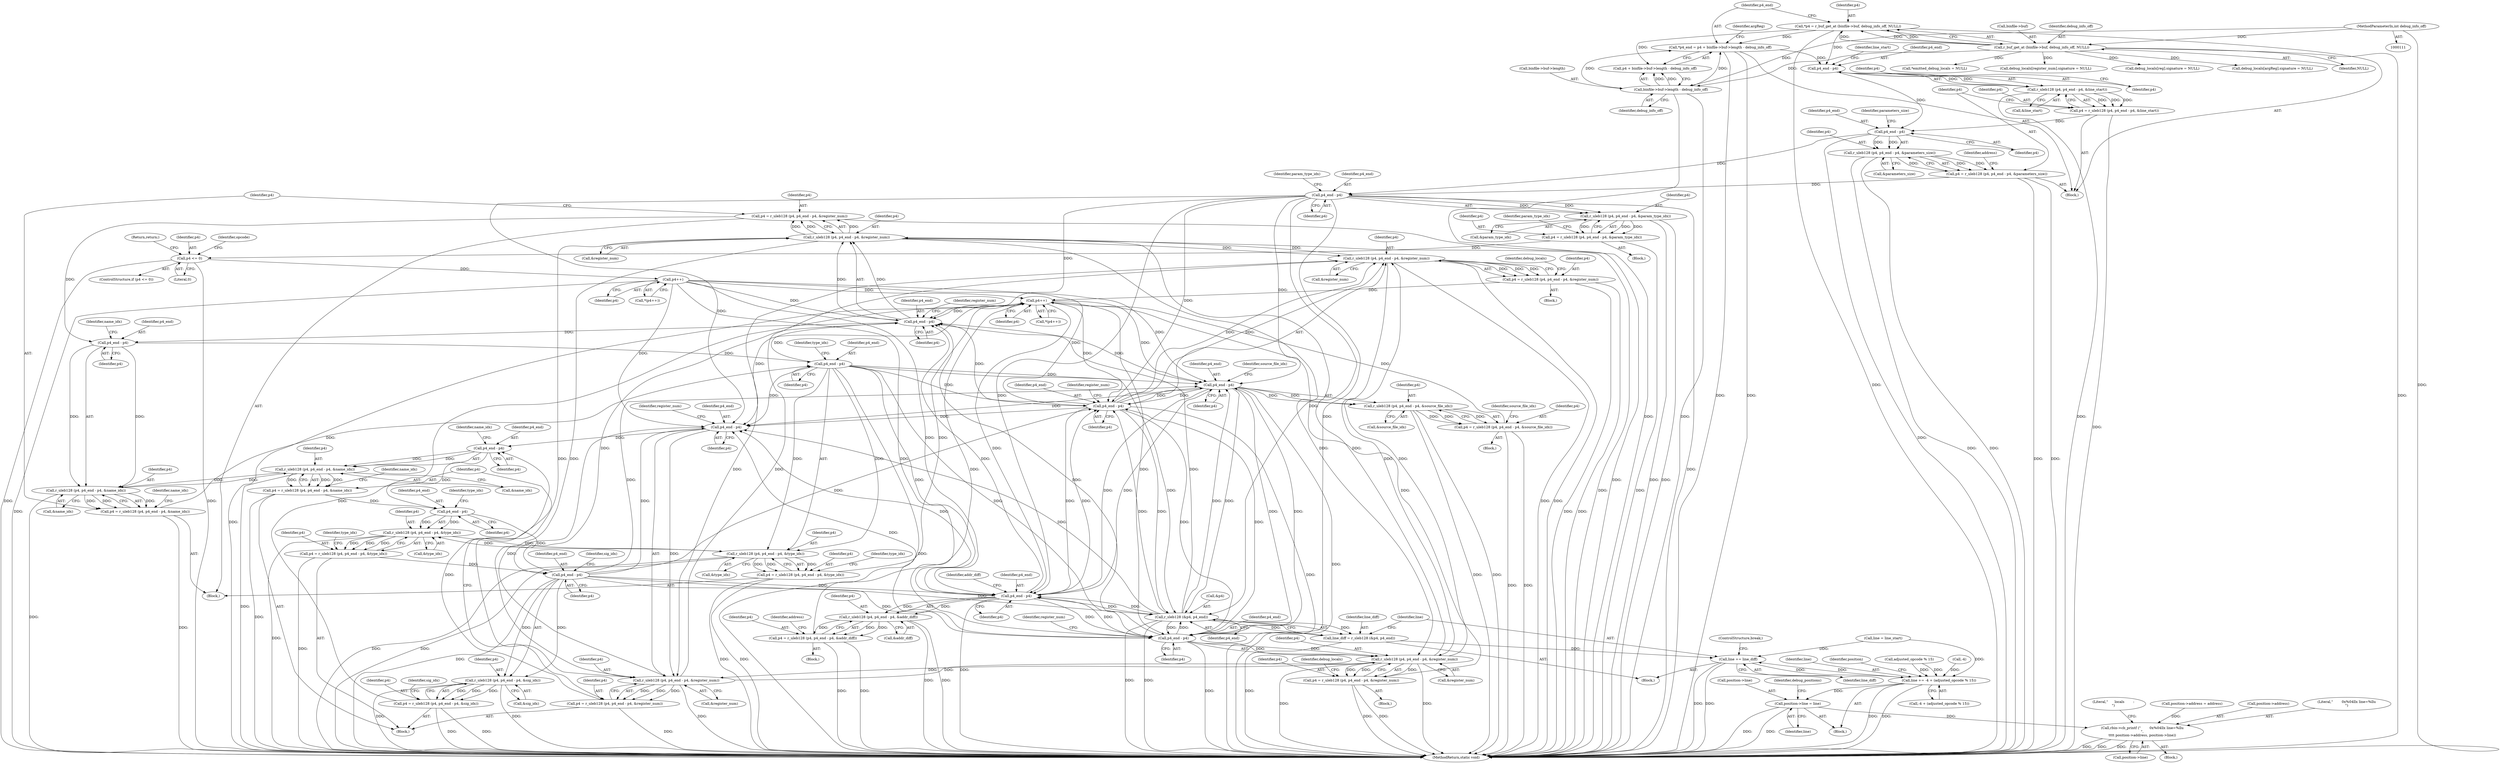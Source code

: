 digraph "0_radare2_252afb1cff9676f3ae1f341a28448bf2c8b6e308@integer" {
"1000459" [label="(Call,p4 = r_uleb128 (p4, p4_end - p4, &register_num))"];
"1000461" [label="(Call,r_uleb128 (p4, p4_end - p4, &register_num))"];
"1000463" [label="(Call,p4_end - p4)"];
"1000935" [label="(Call,p4_end - p4)"];
"1000802" [label="(Call,p4_end - p4)"];
"1000660" [label="(Call,p4_end - p4)"];
"1000648" [label="(Call,p4_end - p4)"];
"1000636" [label="(Call,p4_end - p4)"];
"1000627" [label="(Call,p4_end - p4)"];
"1000897" [label="(Call,p4_end - p4)"];
"1000446" [label="(Call,r_sleb128 (&p4, p4_end))"];
"1000328" [label="(Call,p4_end - p4)"];
"1000195" [label="(Call,p4_end - p4)"];
"1000186" [label="(Call,p4_end - p4)"];
"1000140" [label="(Call,*p4_end = p4 + binfile->buf->length - debug_info_off)"];
"1000131" [label="(Call,*p4 = r_buf_get_at (binfile->buf, debug_info_off, NULL))"];
"1000133" [label="(Call,r_buf_get_at (binfile->buf, debug_info_off, NULL))"];
"1000122" [label="(MethodParameterIn,int debug_info_off)"];
"1000144" [label="(Call,binfile->buf->length - debug_info_off)"];
"1000182" [label="(Call,p4 = r_uleb128 (p4, p4_end - p4, &line_start))"];
"1000184" [label="(Call,r_uleb128 (p4, p4_end - p4, &line_start))"];
"1000191" [label="(Call,p4 = r_uleb128 (p4, p4_end - p4, &parameters_size))"];
"1000193" [label="(Call,r_uleb128 (p4, p4_end - p4, &parameters_size))"];
"1000432" [label="(Call,p4_end - p4)"];
"1000484" [label="(Call,p4_end - p4)"];
"1000472" [label="(Call,p4_end - p4)"];
"1000459" [label="(Call,p4 = r_uleb128 (p4, p4_end - p4, &register_num))"];
"1000468" [label="(Call,p4 = r_uleb128 (p4, p4_end - p4, &name_idx))"];
"1000470" [label="(Call,r_uleb128 (p4, p4_end - p4, &name_idx))"];
"1000634" [label="(Call,r_uleb128 (p4, p4_end - p4, &name_idx))"];
"1000411" [label="(Call,p4++)"];
"1000401" [label="(Call,p4 <= 0)"];
"1000324" [label="(Call,p4 = r_uleb128 (p4, p4_end - p4, &param_type_idx))"];
"1000326" [label="(Call,r_uleb128 (p4, p4_end - p4, &param_type_idx))"];
"1001001" [label="(Call,p4++)"];
"1000798" [label="(Call,p4 = r_uleb128 (p4, p4_end - p4, &register_num))"];
"1000800" [label="(Call,r_uleb128 (p4, p4_end - p4, &register_num))"];
"1000625" [label="(Call,r_uleb128 (p4, p4_end - p4, &register_num))"];
"1000895" [label="(Call,r_uleb128 (p4, p4_end - p4, &register_num))"];
"1000893" [label="(Call,p4 = r_uleb128 (p4, p4_end - p4, &register_num))"];
"1000656" [label="(Call,p4 = r_uleb128 (p4, p4_end - p4, &sig_idx))"];
"1000658" [label="(Call,r_uleb128 (p4, p4_end - p4, &sig_idx))"];
"1000931" [label="(Call,p4 = r_uleb128 (p4, p4_end - p4, &source_file_idx))"];
"1000933" [label="(Call,r_uleb128 (p4, p4_end - p4, &source_file_idx))"];
"1000480" [label="(Call,p4 = r_uleb128 (p4, p4_end - p4, &type_idx))"];
"1000482" [label="(Call,r_uleb128 (p4, p4_end - p4, &type_idx))"];
"1000646" [label="(Call,r_uleb128 (p4, p4_end - p4, &type_idx))"];
"1000428" [label="(Call,p4 = r_uleb128 (p4, p4_end - p4, &addr_diff))"];
"1000430" [label="(Call,r_uleb128 (p4, p4_end - p4, &addr_diff))"];
"1000623" [label="(Call,p4 = r_uleb128 (p4, p4_end - p4, &register_num))"];
"1000632" [label="(Call,p4 = r_uleb128 (p4, p4_end - p4, &name_idx))"];
"1000644" [label="(Call,p4 = r_uleb128 (p4, p4_end - p4, &type_idx))"];
"1000444" [label="(Call,line_diff = r_sleb128 (&p4, p4_end))"];
"1000450" [label="(Call,line += line_diff)"];
"1000956" [label="(Call,line += -4 + (adjusted_opcode % 15))"];
"1000988" [label="(Call,position->line = line)"];
"1001061" [label="(Call,rbin->cb_printf (\"        0x%04llx line=%llu\n\",\n\t\t\t\t position->address, position->line))"];
"1000624" [label="(Identifier,p4)"];
"1000150" [label="(Identifier,debug_info_off)"];
"1000461" [label="(Call,r_uleb128 (p4, p4_end - p4, &register_num))"];
"1000644" [label="(Call,p4 = r_uleb128 (p4, p4_end - p4, &type_idx))"];
"1000191" [label="(Call,p4 = r_uleb128 (p4, p4_end - p4, &parameters_size))"];
"1000156" [label="(Identifier,argReg)"];
"1000478" [label="(Identifier,name_idx)"];
"1000645" [label="(Identifier,p4)"];
"1000484" [label="(Call,p4_end - p4)"];
"1000482" [label="(Call,r_uleb128 (p4, p4_end - p4, &type_idx))"];
"1000639" [label="(Call,&name_idx)"];
"1000618" [label="(Block,)"];
"1000199" [label="(Identifier,parameters_size)"];
"1000490" [label="(Identifier,type_idx)"];
"1000931" [label="(Call,p4 = r_uleb128 (p4, p4_end - p4, &source_file_idx))"];
"1000435" [label="(Call,&addr_diff)"];
"1000654" [label="(Identifier,type_idx)"];
"1000192" [label="(Identifier,p4)"];
"1000656" [label="(Call,p4 = r_uleb128 (p4, p4_end - p4, &sig_idx))"];
"1000377" [label="(Call,debug_locals[reg].signature = NULL)"];
"1000473" [label="(Identifier,p4_end)"];
"1000937" [label="(Identifier,p4)"];
"1000939" [label="(Identifier,source_file_idx)"];
"1000625" [label="(Call,r_uleb128 (p4, p4_end - p4, &register_num))"];
"1000899" [label="(Identifier,p4)"];
"1000941" [label="(Identifier,source_file_idx)"];
"1000992" [label="(Identifier,line)"];
"1000196" [label="(Identifier,p4_end)"];
"1000134" [label="(Call,binfile->buf)"];
"1000304" [label="(Block,)"];
"1000471" [label="(Identifier,p4)"];
"1000966" [label="(Identifier,position)"];
"1000994" [label="(Identifier,debug_positions)"];
"1000410" [label="(Call,*(p4++))"];
"1000930" [label="(Block,)"];
"1000426" [label="(Block,)"];
"1000810" [label="(Identifier,debug_locals)"];
"1000898" [label="(Identifier,p4_end)"];
"1000804" [label="(Identifier,p4)"];
"1000469" [label="(Identifier,p4)"];
"1000666" [label="(Identifier,sig_idx)"];
"1000186" [label="(Call,p4_end - p4)"];
"1000487" [label="(Call,&type_idx)"];
"1000652" [label="(Identifier,type_idx)"];
"1000485" [label="(Identifier,p4_end)"];
"1000327" [label="(Identifier,p4)"];
"1000801" [label="(Identifier,p4)"];
"1000463" [label="(Call,p4_end - p4)"];
"1000663" [label="(Call,&sig_idx)"];
"1000183" [label="(Identifier,p4)"];
"1000901" [label="(Identifier,register_num)"];
"1000438" [label="(Identifier,address)"];
"1000436" [label="(Identifier,addr_diff)"];
"1000434" [label="(Identifier,p4)"];
"1000805" [label="(Call,&register_num)"];
"1000449" [label="(Identifier,p4_end)"];
"1001070" [label="(Literal,\"      locals        :\n\")"];
"1000123" [label="(Block,)"];
"1000657" [label="(Identifier,p4)"];
"1000806" [label="(Identifier,register_num)"];
"1000185" [label="(Identifier,p4)"];
"1000627" [label="(Call,p4_end - p4)"];
"1000430" [label="(Call,r_uleb128 (p4, p4_end - p4, &addr_diff))"];
"1000959" [label="(Call,-4)"];
"1000649" [label="(Identifier,p4_end)"];
"1000961" [label="(Call,adjusted_opcode % 15)"];
"1000895" [label="(Call,r_uleb128 (p4, p4_end - p4, &register_num))"];
"1000475" [label="(Call,&name_idx)"];
"1000142" [label="(Call,p4 + binfile->buf->length - debug_info_off)"];
"1000132" [label="(Identifier,p4)"];
"1000636" [label="(Call,p4_end - p4)"];
"1000328" [label="(Call,p4_end - p4)"];
"1000897" [label="(Call,p4_end - p4)"];
"1000635" [label="(Identifier,p4)"];
"1000647" [label="(Identifier,p4)"];
"1000660" [label="(Call,p4_end - p4)"];
"1000140" [label="(Call,*p4_end = p4 + binfile->buf->length - debug_info_off)"];
"1000944" [label="(Block,)"];
"1001000" [label="(Call,*(p4++))"];
"1000464" [label="(Identifier,p4_end)"];
"1000329" [label="(Identifier,p4_end)"];
"1000468" [label="(Call,p4 = r_uleb128 (p4, p4_end - p4, &name_idx))"];
"1000205" [label="(Call,line = line_start)"];
"1000131" [label="(Call,*p4 = r_buf_get_at (binfile->buf, debug_info_off, NULL))"];
"1000958" [label="(Call,-4 + (adjusted_opcode % 15))"];
"1000988" [label="(Call,position->line = line)"];
"1000412" [label="(Identifier,p4)"];
"1000432" [label="(Call,p4_end - p4)"];
"1000184" [label="(Call,r_uleb128 (p4, p4_end - p4, &line_start))"];
"1000411" [label="(Call,p4++)"];
"1000190" [label="(Identifier,line_start)"];
"1000182" [label="(Call,p4 = r_uleb128 (p4, p4_end - p4, &line_start))"];
"1000141" [label="(Identifier,p4_end)"];
"1001193" [label="(MethodReturn,static void)"];
"1000933" [label="(Call,r_uleb128 (p4, p4_end - p4, &source_file_idx))"];
"1000452" [label="(Identifier,line_diff)"];
"1000488" [label="(Identifier,type_idx)"];
"1000332" [label="(Identifier,param_type_idx)"];
"1000267" [label="(Call,debug_locals[argReg].signature = NULL)"];
"1000906" [label="(Identifier,debug_locals)"];
"1000989" [label="(Call,position->line)"];
"1000483" [label="(Identifier,p4)"];
"1000662" [label="(Identifier,p4)"];
"1000474" [label="(Identifier,p4)"];
"1000646" [label="(Call,r_uleb128 (p4, p4_end - p4, &type_idx))"];
"1000451" [label="(Identifier,line)"];
"1000634" [label="(Call,r_uleb128 (p4, p4_end - p4, &name_idx))"];
"1000630" [label="(Call,&register_num)"];
"1000324" [label="(Call,p4 = r_uleb128 (p4, p4_end - p4, &param_type_idx))"];
"1000403" [label="(Literal,0)"];
"1000401" [label="(Call,p4 <= 0)"];
"1000138" [label="(Identifier,NULL)"];
"1000470" [label="(Call,r_uleb128 (p4, p4_end - p4, &name_idx))"];
"1000651" [label="(Call,&type_idx)"];
"1000934" [label="(Identifier,p4)"];
"1000187" [label="(Identifier,p4_end)"];
"1001060" [label="(Block,)"];
"1000481" [label="(Identifier,p4)"];
"1001001" [label="(Call,p4++)"];
"1000800" [label="(Call,r_uleb128 (p4, p4_end - p4, &register_num))"];
"1000122" [label="(MethodParameterIn,int debug_info_off)"];
"1000957" [label="(Identifier,line)"];
"1000798" [label="(Call,p4 = r_uleb128 (p4, p4_end - p4, &register_num))"];
"1000169" [label="(Call,*emitted_debug_locals = NULL)"];
"1000189" [label="(Call,&line_start)"];
"1000628" [label="(Identifier,p4_end)"];
"1000642" [label="(Identifier,name_idx)"];
"1000891" [label="(Block,)"];
"1000450" [label="(Call,line += line_diff)"];
"1000480" [label="(Call,p4 = r_uleb128 (p4, p4_end - p4, &type_idx))"];
"1000648" [label="(Call,p4_end - p4)"];
"1000188" [label="(Identifier,p4)"];
"1000938" [label="(Call,&source_file_idx)"];
"1000445" [label="(Identifier,line_diff)"];
"1000330" [label="(Identifier,p4)"];
"1000472" [label="(Call,p4_end - p4)"];
"1000661" [label="(Identifier,p4_end)"];
"1000956" [label="(Call,line += -4 + (adjusted_opcode % 15))"];
"1000650" [label="(Identifier,p4)"];
"1000466" [label="(Call,&register_num)"];
"1000429" [label="(Identifier,p4)"];
"1000195" [label="(Call,p4_end - p4)"];
"1000633" [label="(Identifier,p4)"];
"1000467" [label="(Identifier,register_num)"];
"1000983" [label="(Call,position->address = address)"];
"1000932" [label="(Identifier,p4)"];
"1000896" [label="(Identifier,p4)"];
"1001002" [label="(Identifier,p4)"];
"1000626" [label="(Identifier,p4)"];
"1000325" [label="(Identifier,p4)"];
"1000453" [label="(ControlStructure,break;)"];
"1000796" [label="(Block,)"];
"1000900" [label="(Call,&register_num)"];
"1000431" [label="(Identifier,p4)"];
"1000638" [label="(Identifier,p4)"];
"1000446" [label="(Call,r_sleb128 (&p4, p4_end))"];
"1000799" [label="(Identifier,p4)"];
"1000144" [label="(Call,binfile->buf->length - debug_info_off)"];
"1000137" [label="(Identifier,debug_info_off)"];
"1000460" [label="(Identifier,p4)"];
"1000476" [label="(Identifier,name_idx)"];
"1000202" [label="(Identifier,address)"];
"1001066" [label="(Call,position->line)"];
"1001063" [label="(Call,position->address)"];
"1000936" [label="(Identifier,p4_end)"];
"1000486" [label="(Identifier,p4)"];
"1000198" [label="(Call,&parameters_size)"];
"1000459" [label="(Call,p4 = r_uleb128 (p4, p4_end - p4, &register_num))"];
"1000197" [label="(Identifier,p4)"];
"1000623" [label="(Call,p4 = r_uleb128 (p4, p4_end - p4, &register_num))"];
"1000326" [label="(Call,r_uleb128 (p4, p4_end - p4, &param_type_idx))"];
"1000331" [label="(Call,&param_type_idx)"];
"1000433" [label="(Identifier,p4_end)"];
"1000894" [label="(Identifier,p4)"];
"1001061" [label="(Call,rbin->cb_printf (\"        0x%04llx line=%llu\n\",\n\t\t\t\t position->address, position->line))"];
"1000194" [label="(Identifier,p4)"];
"1000803" [label="(Identifier,p4_end)"];
"1000465" [label="(Identifier,p4)"];
"1000664" [label="(Identifier,sig_idx)"];
"1000447" [label="(Call,&p4)"];
"1000935" [label="(Call,p4_end - p4)"];
"1000402" [label="(Identifier,p4)"];
"1000334" [label="(Identifier,param_type_idx)"];
"1000444" [label="(Call,line_diff = r_sleb128 (&p4, p4_end))"];
"1000893" [label="(Call,p4 = r_uleb128 (p4, p4_end - p4, &register_num))"];
"1000602" [label="(Call,debug_locals[register_num].signature = NULL)"];
"1000802" [label="(Call,p4_end - p4)"];
"1000133" [label="(Call,r_buf_get_at (binfile->buf, debug_info_off, NULL))"];
"1000658" [label="(Call,r_uleb128 (p4, p4_end - p4, &sig_idx))"];
"1000632" [label="(Call,p4 = r_uleb128 (p4, p4_end - p4, &name_idx))"];
"1000631" [label="(Identifier,register_num)"];
"1000462" [label="(Identifier,p4)"];
"1000428" [label="(Call,p4 = r_uleb128 (p4, p4_end - p4, &addr_diff))"];
"1000637" [label="(Identifier,p4_end)"];
"1000400" [label="(ControlStructure,if (p4 <= 0))"];
"1000408" [label="(Identifier,opcode)"];
"1000442" [label="(Block,)"];
"1000145" [label="(Call,binfile->buf->length)"];
"1001062" [label="(Literal,\"        0x%04llx line=%llu\n\")"];
"1000193" [label="(Call,r_uleb128 (p4, p4_end - p4, &parameters_size))"];
"1000640" [label="(Identifier,name_idx)"];
"1000629" [label="(Identifier,p4)"];
"1000659" [label="(Identifier,p4)"];
"1000455" [label="(Block,)"];
"1000405" [label="(Return,return;)"];
"1000459" -> "1000455"  [label="AST: "];
"1000459" -> "1000461"  [label="CFG: "];
"1000460" -> "1000459"  [label="AST: "];
"1000461" -> "1000459"  [label="AST: "];
"1000469" -> "1000459"  [label="CFG: "];
"1000459" -> "1001193"  [label="DDG: "];
"1000461" -> "1000459"  [label="DDG: "];
"1000461" -> "1000459"  [label="DDG: "];
"1000461" -> "1000459"  [label="DDG: "];
"1000459" -> "1000472"  [label="DDG: "];
"1000461" -> "1000466"  [label="CFG: "];
"1000462" -> "1000461"  [label="AST: "];
"1000463" -> "1000461"  [label="AST: "];
"1000466" -> "1000461"  [label="AST: "];
"1000461" -> "1001193"  [label="DDG: "];
"1000463" -> "1000461"  [label="DDG: "];
"1000463" -> "1000461"  [label="DDG: "];
"1000800" -> "1000461"  [label="DDG: "];
"1000625" -> "1000461"  [label="DDG: "];
"1000895" -> "1000461"  [label="DDG: "];
"1000461" -> "1000625"  [label="DDG: "];
"1000461" -> "1000800"  [label="DDG: "];
"1000461" -> "1000895"  [label="DDG: "];
"1000463" -> "1000465"  [label="CFG: "];
"1000464" -> "1000463"  [label="AST: "];
"1000465" -> "1000463"  [label="AST: "];
"1000467" -> "1000463"  [label="CFG: "];
"1000935" -> "1000463"  [label="DDG: "];
"1000802" -> "1000463"  [label="DDG: "];
"1000660" -> "1000463"  [label="DDG: "];
"1000897" -> "1000463"  [label="DDG: "];
"1000446" -> "1000463"  [label="DDG: "];
"1000328" -> "1000463"  [label="DDG: "];
"1000432" -> "1000463"  [label="DDG: "];
"1000484" -> "1000463"  [label="DDG: "];
"1000411" -> "1000463"  [label="DDG: "];
"1001001" -> "1000463"  [label="DDG: "];
"1000463" -> "1000472"  [label="DDG: "];
"1000935" -> "1000933"  [label="AST: "];
"1000935" -> "1000937"  [label="CFG: "];
"1000936" -> "1000935"  [label="AST: "];
"1000937" -> "1000935"  [label="AST: "];
"1000939" -> "1000935"  [label="CFG: "];
"1000935" -> "1001193"  [label="DDG: "];
"1000935" -> "1000432"  [label="DDG: "];
"1000935" -> "1000446"  [label="DDG: "];
"1000935" -> "1000627"  [label="DDG: "];
"1000935" -> "1000802"  [label="DDG: "];
"1000935" -> "1000897"  [label="DDG: "];
"1000935" -> "1000933"  [label="DDG: "];
"1000935" -> "1000933"  [label="DDG: "];
"1000802" -> "1000935"  [label="DDG: "];
"1000660" -> "1000935"  [label="DDG: "];
"1000897" -> "1000935"  [label="DDG: "];
"1000446" -> "1000935"  [label="DDG: "];
"1000328" -> "1000935"  [label="DDG: "];
"1000432" -> "1000935"  [label="DDG: "];
"1000484" -> "1000935"  [label="DDG: "];
"1000411" -> "1000935"  [label="DDG: "];
"1001001" -> "1000935"  [label="DDG: "];
"1000802" -> "1000800"  [label="AST: "];
"1000802" -> "1000804"  [label="CFG: "];
"1000803" -> "1000802"  [label="AST: "];
"1000804" -> "1000802"  [label="AST: "];
"1000806" -> "1000802"  [label="CFG: "];
"1000802" -> "1001193"  [label="DDG: "];
"1000802" -> "1000432"  [label="DDG: "];
"1000802" -> "1000446"  [label="DDG: "];
"1000802" -> "1000627"  [label="DDG: "];
"1000802" -> "1000800"  [label="DDG: "];
"1000802" -> "1000800"  [label="DDG: "];
"1000660" -> "1000802"  [label="DDG: "];
"1000897" -> "1000802"  [label="DDG: "];
"1000446" -> "1000802"  [label="DDG: "];
"1000328" -> "1000802"  [label="DDG: "];
"1000432" -> "1000802"  [label="DDG: "];
"1000484" -> "1000802"  [label="DDG: "];
"1000411" -> "1000802"  [label="DDG: "];
"1001001" -> "1000802"  [label="DDG: "];
"1000802" -> "1000897"  [label="DDG: "];
"1000660" -> "1000658"  [label="AST: "];
"1000660" -> "1000662"  [label="CFG: "];
"1000661" -> "1000660"  [label="AST: "];
"1000662" -> "1000660"  [label="AST: "];
"1000664" -> "1000660"  [label="CFG: "];
"1000660" -> "1001193"  [label="DDG: "];
"1000660" -> "1000432"  [label="DDG: "];
"1000660" -> "1000446"  [label="DDG: "];
"1000660" -> "1000627"  [label="DDG: "];
"1000660" -> "1000658"  [label="DDG: "];
"1000660" -> "1000658"  [label="DDG: "];
"1000648" -> "1000660"  [label="DDG: "];
"1000644" -> "1000660"  [label="DDG: "];
"1000660" -> "1000897"  [label="DDG: "];
"1000648" -> "1000646"  [label="AST: "];
"1000648" -> "1000650"  [label="CFG: "];
"1000649" -> "1000648"  [label="AST: "];
"1000650" -> "1000648"  [label="AST: "];
"1000652" -> "1000648"  [label="CFG: "];
"1000648" -> "1000646"  [label="DDG: "];
"1000648" -> "1000646"  [label="DDG: "];
"1000636" -> "1000648"  [label="DDG: "];
"1000632" -> "1000648"  [label="DDG: "];
"1000636" -> "1000634"  [label="AST: "];
"1000636" -> "1000638"  [label="CFG: "];
"1000637" -> "1000636"  [label="AST: "];
"1000638" -> "1000636"  [label="AST: "];
"1000640" -> "1000636"  [label="CFG: "];
"1000636" -> "1000634"  [label="DDG: "];
"1000636" -> "1000634"  [label="DDG: "];
"1000627" -> "1000636"  [label="DDG: "];
"1000623" -> "1000636"  [label="DDG: "];
"1000627" -> "1000625"  [label="AST: "];
"1000627" -> "1000629"  [label="CFG: "];
"1000628" -> "1000627"  [label="AST: "];
"1000629" -> "1000627"  [label="AST: "];
"1000631" -> "1000627"  [label="CFG: "];
"1000627" -> "1000625"  [label="DDG: "];
"1000627" -> "1000625"  [label="DDG: "];
"1000897" -> "1000627"  [label="DDG: "];
"1000446" -> "1000627"  [label="DDG: "];
"1000328" -> "1000627"  [label="DDG: "];
"1000432" -> "1000627"  [label="DDG: "];
"1000484" -> "1000627"  [label="DDG: "];
"1000411" -> "1000627"  [label="DDG: "];
"1001001" -> "1000627"  [label="DDG: "];
"1000897" -> "1000895"  [label="AST: "];
"1000897" -> "1000899"  [label="CFG: "];
"1000898" -> "1000897"  [label="AST: "];
"1000899" -> "1000897"  [label="AST: "];
"1000901" -> "1000897"  [label="CFG: "];
"1000897" -> "1001193"  [label="DDG: "];
"1000897" -> "1000432"  [label="DDG: "];
"1000897" -> "1000446"  [label="DDG: "];
"1000897" -> "1000895"  [label="DDG: "];
"1000897" -> "1000895"  [label="DDG: "];
"1000446" -> "1000897"  [label="DDG: "];
"1000328" -> "1000897"  [label="DDG: "];
"1000432" -> "1000897"  [label="DDG: "];
"1000484" -> "1000897"  [label="DDG: "];
"1000411" -> "1000897"  [label="DDG: "];
"1001001" -> "1000897"  [label="DDG: "];
"1000446" -> "1000444"  [label="AST: "];
"1000446" -> "1000449"  [label="CFG: "];
"1000447" -> "1000446"  [label="AST: "];
"1000449" -> "1000446"  [label="AST: "];
"1000444" -> "1000446"  [label="CFG: "];
"1000446" -> "1001193"  [label="DDG: "];
"1000446" -> "1001193"  [label="DDG: "];
"1000446" -> "1000432"  [label="DDG: "];
"1000446" -> "1000444"  [label="DDG: "];
"1000446" -> "1000444"  [label="DDG: "];
"1000328" -> "1000446"  [label="DDG: "];
"1000432" -> "1000446"  [label="DDG: "];
"1000484" -> "1000446"  [label="DDG: "];
"1000328" -> "1000326"  [label="AST: "];
"1000328" -> "1000330"  [label="CFG: "];
"1000329" -> "1000328"  [label="AST: "];
"1000330" -> "1000328"  [label="AST: "];
"1000332" -> "1000328"  [label="CFG: "];
"1000328" -> "1001193"  [label="DDG: "];
"1000328" -> "1000326"  [label="DDG: "];
"1000328" -> "1000326"  [label="DDG: "];
"1000195" -> "1000328"  [label="DDG: "];
"1000191" -> "1000328"  [label="DDG: "];
"1000328" -> "1000432"  [label="DDG: "];
"1000195" -> "1000193"  [label="AST: "];
"1000195" -> "1000197"  [label="CFG: "];
"1000196" -> "1000195"  [label="AST: "];
"1000197" -> "1000195"  [label="AST: "];
"1000199" -> "1000195"  [label="CFG: "];
"1000195" -> "1001193"  [label="DDG: "];
"1000195" -> "1000193"  [label="DDG: "];
"1000195" -> "1000193"  [label="DDG: "];
"1000186" -> "1000195"  [label="DDG: "];
"1000182" -> "1000195"  [label="DDG: "];
"1000186" -> "1000184"  [label="AST: "];
"1000186" -> "1000188"  [label="CFG: "];
"1000187" -> "1000186"  [label="AST: "];
"1000188" -> "1000186"  [label="AST: "];
"1000190" -> "1000186"  [label="CFG: "];
"1000186" -> "1000184"  [label="DDG: "];
"1000186" -> "1000184"  [label="DDG: "];
"1000140" -> "1000186"  [label="DDG: "];
"1000131" -> "1000186"  [label="DDG: "];
"1000140" -> "1000123"  [label="AST: "];
"1000140" -> "1000142"  [label="CFG: "];
"1000141" -> "1000140"  [label="AST: "];
"1000142" -> "1000140"  [label="AST: "];
"1000156" -> "1000140"  [label="CFG: "];
"1000140" -> "1001193"  [label="DDG: "];
"1000140" -> "1001193"  [label="DDG: "];
"1000131" -> "1000140"  [label="DDG: "];
"1000144" -> "1000140"  [label="DDG: "];
"1000144" -> "1000140"  [label="DDG: "];
"1000131" -> "1000123"  [label="AST: "];
"1000131" -> "1000133"  [label="CFG: "];
"1000132" -> "1000131"  [label="AST: "];
"1000133" -> "1000131"  [label="AST: "];
"1000141" -> "1000131"  [label="CFG: "];
"1000131" -> "1001193"  [label="DDG: "];
"1000133" -> "1000131"  [label="DDG: "];
"1000133" -> "1000131"  [label="DDG: "];
"1000133" -> "1000131"  [label="DDG: "];
"1000131" -> "1000142"  [label="DDG: "];
"1000133" -> "1000138"  [label="CFG: "];
"1000134" -> "1000133"  [label="AST: "];
"1000137" -> "1000133"  [label="AST: "];
"1000138" -> "1000133"  [label="AST: "];
"1000133" -> "1001193"  [label="DDG: "];
"1000122" -> "1000133"  [label="DDG: "];
"1000133" -> "1000144"  [label="DDG: "];
"1000133" -> "1000169"  [label="DDG: "];
"1000133" -> "1000267"  [label="DDG: "];
"1000133" -> "1000377"  [label="DDG: "];
"1000133" -> "1000602"  [label="DDG: "];
"1000122" -> "1000111"  [label="AST: "];
"1000122" -> "1001193"  [label="DDG: "];
"1000122" -> "1000144"  [label="DDG: "];
"1000144" -> "1000142"  [label="AST: "];
"1000144" -> "1000150"  [label="CFG: "];
"1000145" -> "1000144"  [label="AST: "];
"1000150" -> "1000144"  [label="AST: "];
"1000142" -> "1000144"  [label="CFG: "];
"1000144" -> "1001193"  [label="DDG: "];
"1000144" -> "1001193"  [label="DDG: "];
"1000144" -> "1000142"  [label="DDG: "];
"1000144" -> "1000142"  [label="DDG: "];
"1000182" -> "1000123"  [label="AST: "];
"1000182" -> "1000184"  [label="CFG: "];
"1000183" -> "1000182"  [label="AST: "];
"1000184" -> "1000182"  [label="AST: "];
"1000192" -> "1000182"  [label="CFG: "];
"1000182" -> "1001193"  [label="DDG: "];
"1000184" -> "1000182"  [label="DDG: "];
"1000184" -> "1000182"  [label="DDG: "];
"1000184" -> "1000182"  [label="DDG: "];
"1000184" -> "1000189"  [label="CFG: "];
"1000185" -> "1000184"  [label="AST: "];
"1000189" -> "1000184"  [label="AST: "];
"1000184" -> "1001193"  [label="DDG: "];
"1000191" -> "1000123"  [label="AST: "];
"1000191" -> "1000193"  [label="CFG: "];
"1000192" -> "1000191"  [label="AST: "];
"1000193" -> "1000191"  [label="AST: "];
"1000202" -> "1000191"  [label="CFG: "];
"1000191" -> "1001193"  [label="DDG: "];
"1000191" -> "1001193"  [label="DDG: "];
"1000193" -> "1000191"  [label="DDG: "];
"1000193" -> "1000191"  [label="DDG: "];
"1000193" -> "1000191"  [label="DDG: "];
"1000193" -> "1000198"  [label="CFG: "];
"1000194" -> "1000193"  [label="AST: "];
"1000198" -> "1000193"  [label="AST: "];
"1000193" -> "1001193"  [label="DDG: "];
"1000193" -> "1001193"  [label="DDG: "];
"1000432" -> "1000430"  [label="AST: "];
"1000432" -> "1000434"  [label="CFG: "];
"1000433" -> "1000432"  [label="AST: "];
"1000434" -> "1000432"  [label="AST: "];
"1000436" -> "1000432"  [label="CFG: "];
"1000432" -> "1001193"  [label="DDG: "];
"1000432" -> "1000430"  [label="DDG: "];
"1000432" -> "1000430"  [label="DDG: "];
"1000484" -> "1000432"  [label="DDG: "];
"1000411" -> "1000432"  [label="DDG: "];
"1001001" -> "1000432"  [label="DDG: "];
"1000484" -> "1000482"  [label="AST: "];
"1000484" -> "1000486"  [label="CFG: "];
"1000485" -> "1000484"  [label="AST: "];
"1000486" -> "1000484"  [label="AST: "];
"1000488" -> "1000484"  [label="CFG: "];
"1000484" -> "1001193"  [label="DDG: "];
"1000484" -> "1000482"  [label="DDG: "];
"1000484" -> "1000482"  [label="DDG: "];
"1000472" -> "1000484"  [label="DDG: "];
"1000468" -> "1000484"  [label="DDG: "];
"1000472" -> "1000470"  [label="AST: "];
"1000472" -> "1000474"  [label="CFG: "];
"1000473" -> "1000472"  [label="AST: "];
"1000474" -> "1000472"  [label="AST: "];
"1000476" -> "1000472"  [label="CFG: "];
"1000472" -> "1000470"  [label="DDG: "];
"1000472" -> "1000470"  [label="DDG: "];
"1000468" -> "1000455"  [label="AST: "];
"1000468" -> "1000470"  [label="CFG: "];
"1000469" -> "1000468"  [label="AST: "];
"1000470" -> "1000468"  [label="AST: "];
"1000478" -> "1000468"  [label="CFG: "];
"1000468" -> "1001193"  [label="DDG: "];
"1000470" -> "1000468"  [label="DDG: "];
"1000470" -> "1000468"  [label="DDG: "];
"1000470" -> "1000468"  [label="DDG: "];
"1000470" -> "1000475"  [label="CFG: "];
"1000471" -> "1000470"  [label="AST: "];
"1000475" -> "1000470"  [label="AST: "];
"1000470" -> "1001193"  [label="DDG: "];
"1000634" -> "1000470"  [label="DDG: "];
"1000470" -> "1000634"  [label="DDG: "];
"1000634" -> "1000632"  [label="AST: "];
"1000634" -> "1000639"  [label="CFG: "];
"1000635" -> "1000634"  [label="AST: "];
"1000639" -> "1000634"  [label="AST: "];
"1000632" -> "1000634"  [label="CFG: "];
"1000634" -> "1001193"  [label="DDG: "];
"1000634" -> "1000632"  [label="DDG: "];
"1000634" -> "1000632"  [label="DDG: "];
"1000634" -> "1000632"  [label="DDG: "];
"1000411" -> "1000410"  [label="AST: "];
"1000411" -> "1000412"  [label="CFG: "];
"1000412" -> "1000411"  [label="AST: "];
"1000410" -> "1000411"  [label="CFG: "];
"1000411" -> "1001193"  [label="DDG: "];
"1000401" -> "1000411"  [label="DDG: "];
"1000411" -> "1001001"  [label="DDG: "];
"1000401" -> "1000400"  [label="AST: "];
"1000401" -> "1000403"  [label="CFG: "];
"1000402" -> "1000401"  [label="AST: "];
"1000403" -> "1000401"  [label="AST: "];
"1000405" -> "1000401"  [label="CFG: "];
"1000408" -> "1000401"  [label="CFG: "];
"1000401" -> "1001193"  [label="DDG: "];
"1000401" -> "1001193"  [label="DDG: "];
"1000324" -> "1000401"  [label="DDG: "];
"1000324" -> "1000304"  [label="AST: "];
"1000324" -> "1000326"  [label="CFG: "];
"1000325" -> "1000324"  [label="AST: "];
"1000326" -> "1000324"  [label="AST: "];
"1000334" -> "1000324"  [label="CFG: "];
"1000324" -> "1001193"  [label="DDG: "];
"1000326" -> "1000324"  [label="DDG: "];
"1000326" -> "1000324"  [label="DDG: "];
"1000326" -> "1000324"  [label="DDG: "];
"1000326" -> "1000331"  [label="CFG: "];
"1000327" -> "1000326"  [label="AST: "];
"1000331" -> "1000326"  [label="AST: "];
"1000326" -> "1001193"  [label="DDG: "];
"1000326" -> "1001193"  [label="DDG: "];
"1001001" -> "1001000"  [label="AST: "];
"1001001" -> "1001002"  [label="CFG: "];
"1001002" -> "1001001"  [label="AST: "];
"1001000" -> "1001001"  [label="CFG: "];
"1001001" -> "1001193"  [label="DDG: "];
"1000798" -> "1001001"  [label="DDG: "];
"1000893" -> "1001001"  [label="DDG: "];
"1000656" -> "1001001"  [label="DDG: "];
"1000931" -> "1001001"  [label="DDG: "];
"1000480" -> "1001001"  [label="DDG: "];
"1000428" -> "1001001"  [label="DDG: "];
"1000798" -> "1000796"  [label="AST: "];
"1000798" -> "1000800"  [label="CFG: "];
"1000799" -> "1000798"  [label="AST: "];
"1000800" -> "1000798"  [label="AST: "];
"1000810" -> "1000798"  [label="CFG: "];
"1000798" -> "1001193"  [label="DDG: "];
"1000798" -> "1001193"  [label="DDG: "];
"1000800" -> "1000798"  [label="DDG: "];
"1000800" -> "1000798"  [label="DDG: "];
"1000800" -> "1000798"  [label="DDG: "];
"1000800" -> "1000805"  [label="CFG: "];
"1000801" -> "1000800"  [label="AST: "];
"1000805" -> "1000800"  [label="AST: "];
"1000800" -> "1001193"  [label="DDG: "];
"1000800" -> "1001193"  [label="DDG: "];
"1000800" -> "1000625"  [label="DDG: "];
"1000625" -> "1000800"  [label="DDG: "];
"1000895" -> "1000800"  [label="DDG: "];
"1000800" -> "1000895"  [label="DDG: "];
"1000625" -> "1000623"  [label="AST: "];
"1000625" -> "1000630"  [label="CFG: "];
"1000626" -> "1000625"  [label="AST: "];
"1000630" -> "1000625"  [label="AST: "];
"1000623" -> "1000625"  [label="CFG: "];
"1000625" -> "1001193"  [label="DDG: "];
"1000625" -> "1000623"  [label="DDG: "];
"1000625" -> "1000623"  [label="DDG: "];
"1000625" -> "1000623"  [label="DDG: "];
"1000895" -> "1000625"  [label="DDG: "];
"1000625" -> "1000895"  [label="DDG: "];
"1000895" -> "1000893"  [label="AST: "];
"1000895" -> "1000900"  [label="CFG: "];
"1000896" -> "1000895"  [label="AST: "];
"1000900" -> "1000895"  [label="AST: "];
"1000893" -> "1000895"  [label="CFG: "];
"1000895" -> "1001193"  [label="DDG: "];
"1000895" -> "1001193"  [label="DDG: "];
"1000895" -> "1000893"  [label="DDG: "];
"1000895" -> "1000893"  [label="DDG: "];
"1000895" -> "1000893"  [label="DDG: "];
"1000893" -> "1000891"  [label="AST: "];
"1000894" -> "1000893"  [label="AST: "];
"1000906" -> "1000893"  [label="CFG: "];
"1000893" -> "1001193"  [label="DDG: "];
"1000893" -> "1001193"  [label="DDG: "];
"1000656" -> "1000618"  [label="AST: "];
"1000656" -> "1000658"  [label="CFG: "];
"1000657" -> "1000656"  [label="AST: "];
"1000658" -> "1000656"  [label="AST: "];
"1000666" -> "1000656"  [label="CFG: "];
"1000656" -> "1001193"  [label="DDG: "];
"1000656" -> "1001193"  [label="DDG: "];
"1000658" -> "1000656"  [label="DDG: "];
"1000658" -> "1000656"  [label="DDG: "];
"1000658" -> "1000656"  [label="DDG: "];
"1000658" -> "1000663"  [label="CFG: "];
"1000659" -> "1000658"  [label="AST: "];
"1000663" -> "1000658"  [label="AST: "];
"1000658" -> "1001193"  [label="DDG: "];
"1000658" -> "1001193"  [label="DDG: "];
"1000931" -> "1000930"  [label="AST: "];
"1000931" -> "1000933"  [label="CFG: "];
"1000932" -> "1000931"  [label="AST: "];
"1000933" -> "1000931"  [label="AST: "];
"1000941" -> "1000931"  [label="CFG: "];
"1000931" -> "1001193"  [label="DDG: "];
"1000931" -> "1001193"  [label="DDG: "];
"1000933" -> "1000931"  [label="DDG: "];
"1000933" -> "1000931"  [label="DDG: "];
"1000933" -> "1000931"  [label="DDG: "];
"1000933" -> "1000938"  [label="CFG: "];
"1000934" -> "1000933"  [label="AST: "];
"1000938" -> "1000933"  [label="AST: "];
"1000933" -> "1001193"  [label="DDG: "];
"1000933" -> "1001193"  [label="DDG: "];
"1000480" -> "1000455"  [label="AST: "];
"1000480" -> "1000482"  [label="CFG: "];
"1000481" -> "1000480"  [label="AST: "];
"1000482" -> "1000480"  [label="AST: "];
"1000490" -> "1000480"  [label="CFG: "];
"1000480" -> "1001193"  [label="DDG: "];
"1000480" -> "1001193"  [label="DDG: "];
"1000482" -> "1000480"  [label="DDG: "];
"1000482" -> "1000480"  [label="DDG: "];
"1000482" -> "1000480"  [label="DDG: "];
"1000482" -> "1000487"  [label="CFG: "];
"1000483" -> "1000482"  [label="AST: "];
"1000487" -> "1000482"  [label="AST: "];
"1000482" -> "1001193"  [label="DDG: "];
"1000482" -> "1001193"  [label="DDG: "];
"1000646" -> "1000482"  [label="DDG: "];
"1000482" -> "1000646"  [label="DDG: "];
"1000646" -> "1000644"  [label="AST: "];
"1000646" -> "1000651"  [label="CFG: "];
"1000647" -> "1000646"  [label="AST: "];
"1000651" -> "1000646"  [label="AST: "];
"1000644" -> "1000646"  [label="CFG: "];
"1000646" -> "1001193"  [label="DDG: "];
"1000646" -> "1000644"  [label="DDG: "];
"1000646" -> "1000644"  [label="DDG: "];
"1000646" -> "1000644"  [label="DDG: "];
"1000428" -> "1000426"  [label="AST: "];
"1000428" -> "1000430"  [label="CFG: "];
"1000429" -> "1000428"  [label="AST: "];
"1000430" -> "1000428"  [label="AST: "];
"1000438" -> "1000428"  [label="CFG: "];
"1000428" -> "1001193"  [label="DDG: "];
"1000428" -> "1001193"  [label="DDG: "];
"1000430" -> "1000428"  [label="DDG: "];
"1000430" -> "1000428"  [label="DDG: "];
"1000430" -> "1000428"  [label="DDG: "];
"1000430" -> "1000435"  [label="CFG: "];
"1000431" -> "1000430"  [label="AST: "];
"1000435" -> "1000430"  [label="AST: "];
"1000430" -> "1001193"  [label="DDG: "];
"1000430" -> "1001193"  [label="DDG: "];
"1000623" -> "1000618"  [label="AST: "];
"1000624" -> "1000623"  [label="AST: "];
"1000633" -> "1000623"  [label="CFG: "];
"1000623" -> "1001193"  [label="DDG: "];
"1000632" -> "1000618"  [label="AST: "];
"1000633" -> "1000632"  [label="AST: "];
"1000642" -> "1000632"  [label="CFG: "];
"1000632" -> "1001193"  [label="DDG: "];
"1000644" -> "1000618"  [label="AST: "];
"1000645" -> "1000644"  [label="AST: "];
"1000654" -> "1000644"  [label="CFG: "];
"1000644" -> "1001193"  [label="DDG: "];
"1000444" -> "1000442"  [label="AST: "];
"1000445" -> "1000444"  [label="AST: "];
"1000451" -> "1000444"  [label="CFG: "];
"1000444" -> "1001193"  [label="DDG: "];
"1000444" -> "1000450"  [label="DDG: "];
"1000450" -> "1000442"  [label="AST: "];
"1000450" -> "1000452"  [label="CFG: "];
"1000451" -> "1000450"  [label="AST: "];
"1000452" -> "1000450"  [label="AST: "];
"1000453" -> "1000450"  [label="CFG: "];
"1000450" -> "1001193"  [label="DDG: "];
"1000450" -> "1001193"  [label="DDG: "];
"1000205" -> "1000450"  [label="DDG: "];
"1000956" -> "1000450"  [label="DDG: "];
"1000450" -> "1000956"  [label="DDG: "];
"1000956" -> "1000944"  [label="AST: "];
"1000956" -> "1000958"  [label="CFG: "];
"1000957" -> "1000956"  [label="AST: "];
"1000958" -> "1000956"  [label="AST: "];
"1000966" -> "1000956"  [label="CFG: "];
"1000956" -> "1001193"  [label="DDG: "];
"1000956" -> "1001193"  [label="DDG: "];
"1000959" -> "1000956"  [label="DDG: "];
"1000961" -> "1000956"  [label="DDG: "];
"1000961" -> "1000956"  [label="DDG: "];
"1000205" -> "1000956"  [label="DDG: "];
"1000956" -> "1000988"  [label="DDG: "];
"1000988" -> "1000944"  [label="AST: "];
"1000988" -> "1000992"  [label="CFG: "];
"1000989" -> "1000988"  [label="AST: "];
"1000992" -> "1000988"  [label="AST: "];
"1000994" -> "1000988"  [label="CFG: "];
"1000988" -> "1001193"  [label="DDG: "];
"1000988" -> "1001193"  [label="DDG: "];
"1000988" -> "1001061"  [label="DDG: "];
"1001061" -> "1001060"  [label="AST: "];
"1001061" -> "1001066"  [label="CFG: "];
"1001062" -> "1001061"  [label="AST: "];
"1001063" -> "1001061"  [label="AST: "];
"1001066" -> "1001061"  [label="AST: "];
"1001070" -> "1001061"  [label="CFG: "];
"1001061" -> "1001193"  [label="DDG: "];
"1001061" -> "1001193"  [label="DDG: "];
"1001061" -> "1001193"  [label="DDG: "];
"1000983" -> "1001061"  [label="DDG: "];
}
